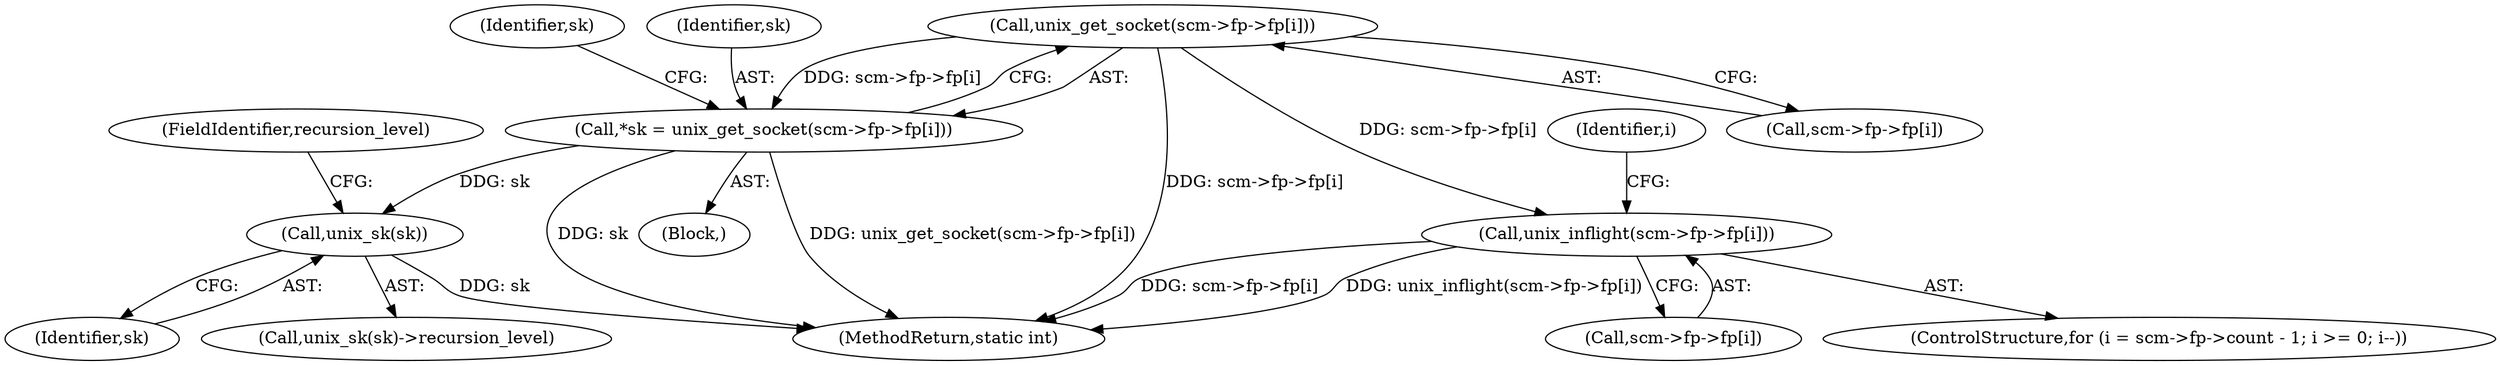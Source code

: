 digraph "0_linux_415e3d3e90ce9e18727e8843ae343eda5a58fad6_2@API" {
"1000139" [label="(Call,unix_get_socket(scm->fp->fp[i]))"];
"1000137" [label="(Call,*sk = unix_get_socket(scm->fp->fp[i]))"];
"1000157" [label="(Call,unix_sk(sk))"];
"1000201" [label="(Call,unix_inflight(scm->fp->fp[i]))"];
"1000135" [label="(Block,)"];
"1000157" [label="(Call,unix_sk(sk))"];
"1000148" [label="(Identifier,sk)"];
"1000202" [label="(Call,scm->fp->fp[i])"];
"1000211" [label="(MethodReturn,static int)"];
"1000138" [label="(Identifier,sk)"];
"1000159" [label="(FieldIdentifier,recursion_level)"];
"1000140" [label="(Call,scm->fp->fp[i])"];
"1000200" [label="(Identifier,i)"];
"1000156" [label="(Call,unix_sk(sk)->recursion_level)"];
"1000201" [label="(Call,unix_inflight(scm->fp->fp[i]))"];
"1000158" [label="(Identifier,sk)"];
"1000139" [label="(Call,unix_get_socket(scm->fp->fp[i]))"];
"1000186" [label="(ControlStructure,for (i = scm->fp->count - 1; i >= 0; i--))"];
"1000137" [label="(Call,*sk = unix_get_socket(scm->fp->fp[i]))"];
"1000139" -> "1000137"  [label="AST: "];
"1000139" -> "1000140"  [label="CFG: "];
"1000140" -> "1000139"  [label="AST: "];
"1000137" -> "1000139"  [label="CFG: "];
"1000139" -> "1000211"  [label="DDG: scm->fp->fp[i]"];
"1000139" -> "1000137"  [label="DDG: scm->fp->fp[i]"];
"1000139" -> "1000201"  [label="DDG: scm->fp->fp[i]"];
"1000137" -> "1000135"  [label="AST: "];
"1000138" -> "1000137"  [label="AST: "];
"1000148" -> "1000137"  [label="CFG: "];
"1000137" -> "1000211"  [label="DDG: unix_get_socket(scm->fp->fp[i])"];
"1000137" -> "1000211"  [label="DDG: sk"];
"1000137" -> "1000157"  [label="DDG: sk"];
"1000157" -> "1000156"  [label="AST: "];
"1000157" -> "1000158"  [label="CFG: "];
"1000158" -> "1000157"  [label="AST: "];
"1000159" -> "1000157"  [label="CFG: "];
"1000157" -> "1000211"  [label="DDG: sk"];
"1000201" -> "1000186"  [label="AST: "];
"1000201" -> "1000202"  [label="CFG: "];
"1000202" -> "1000201"  [label="AST: "];
"1000200" -> "1000201"  [label="CFG: "];
"1000201" -> "1000211"  [label="DDG: unix_inflight(scm->fp->fp[i])"];
"1000201" -> "1000211"  [label="DDG: scm->fp->fp[i]"];
}
